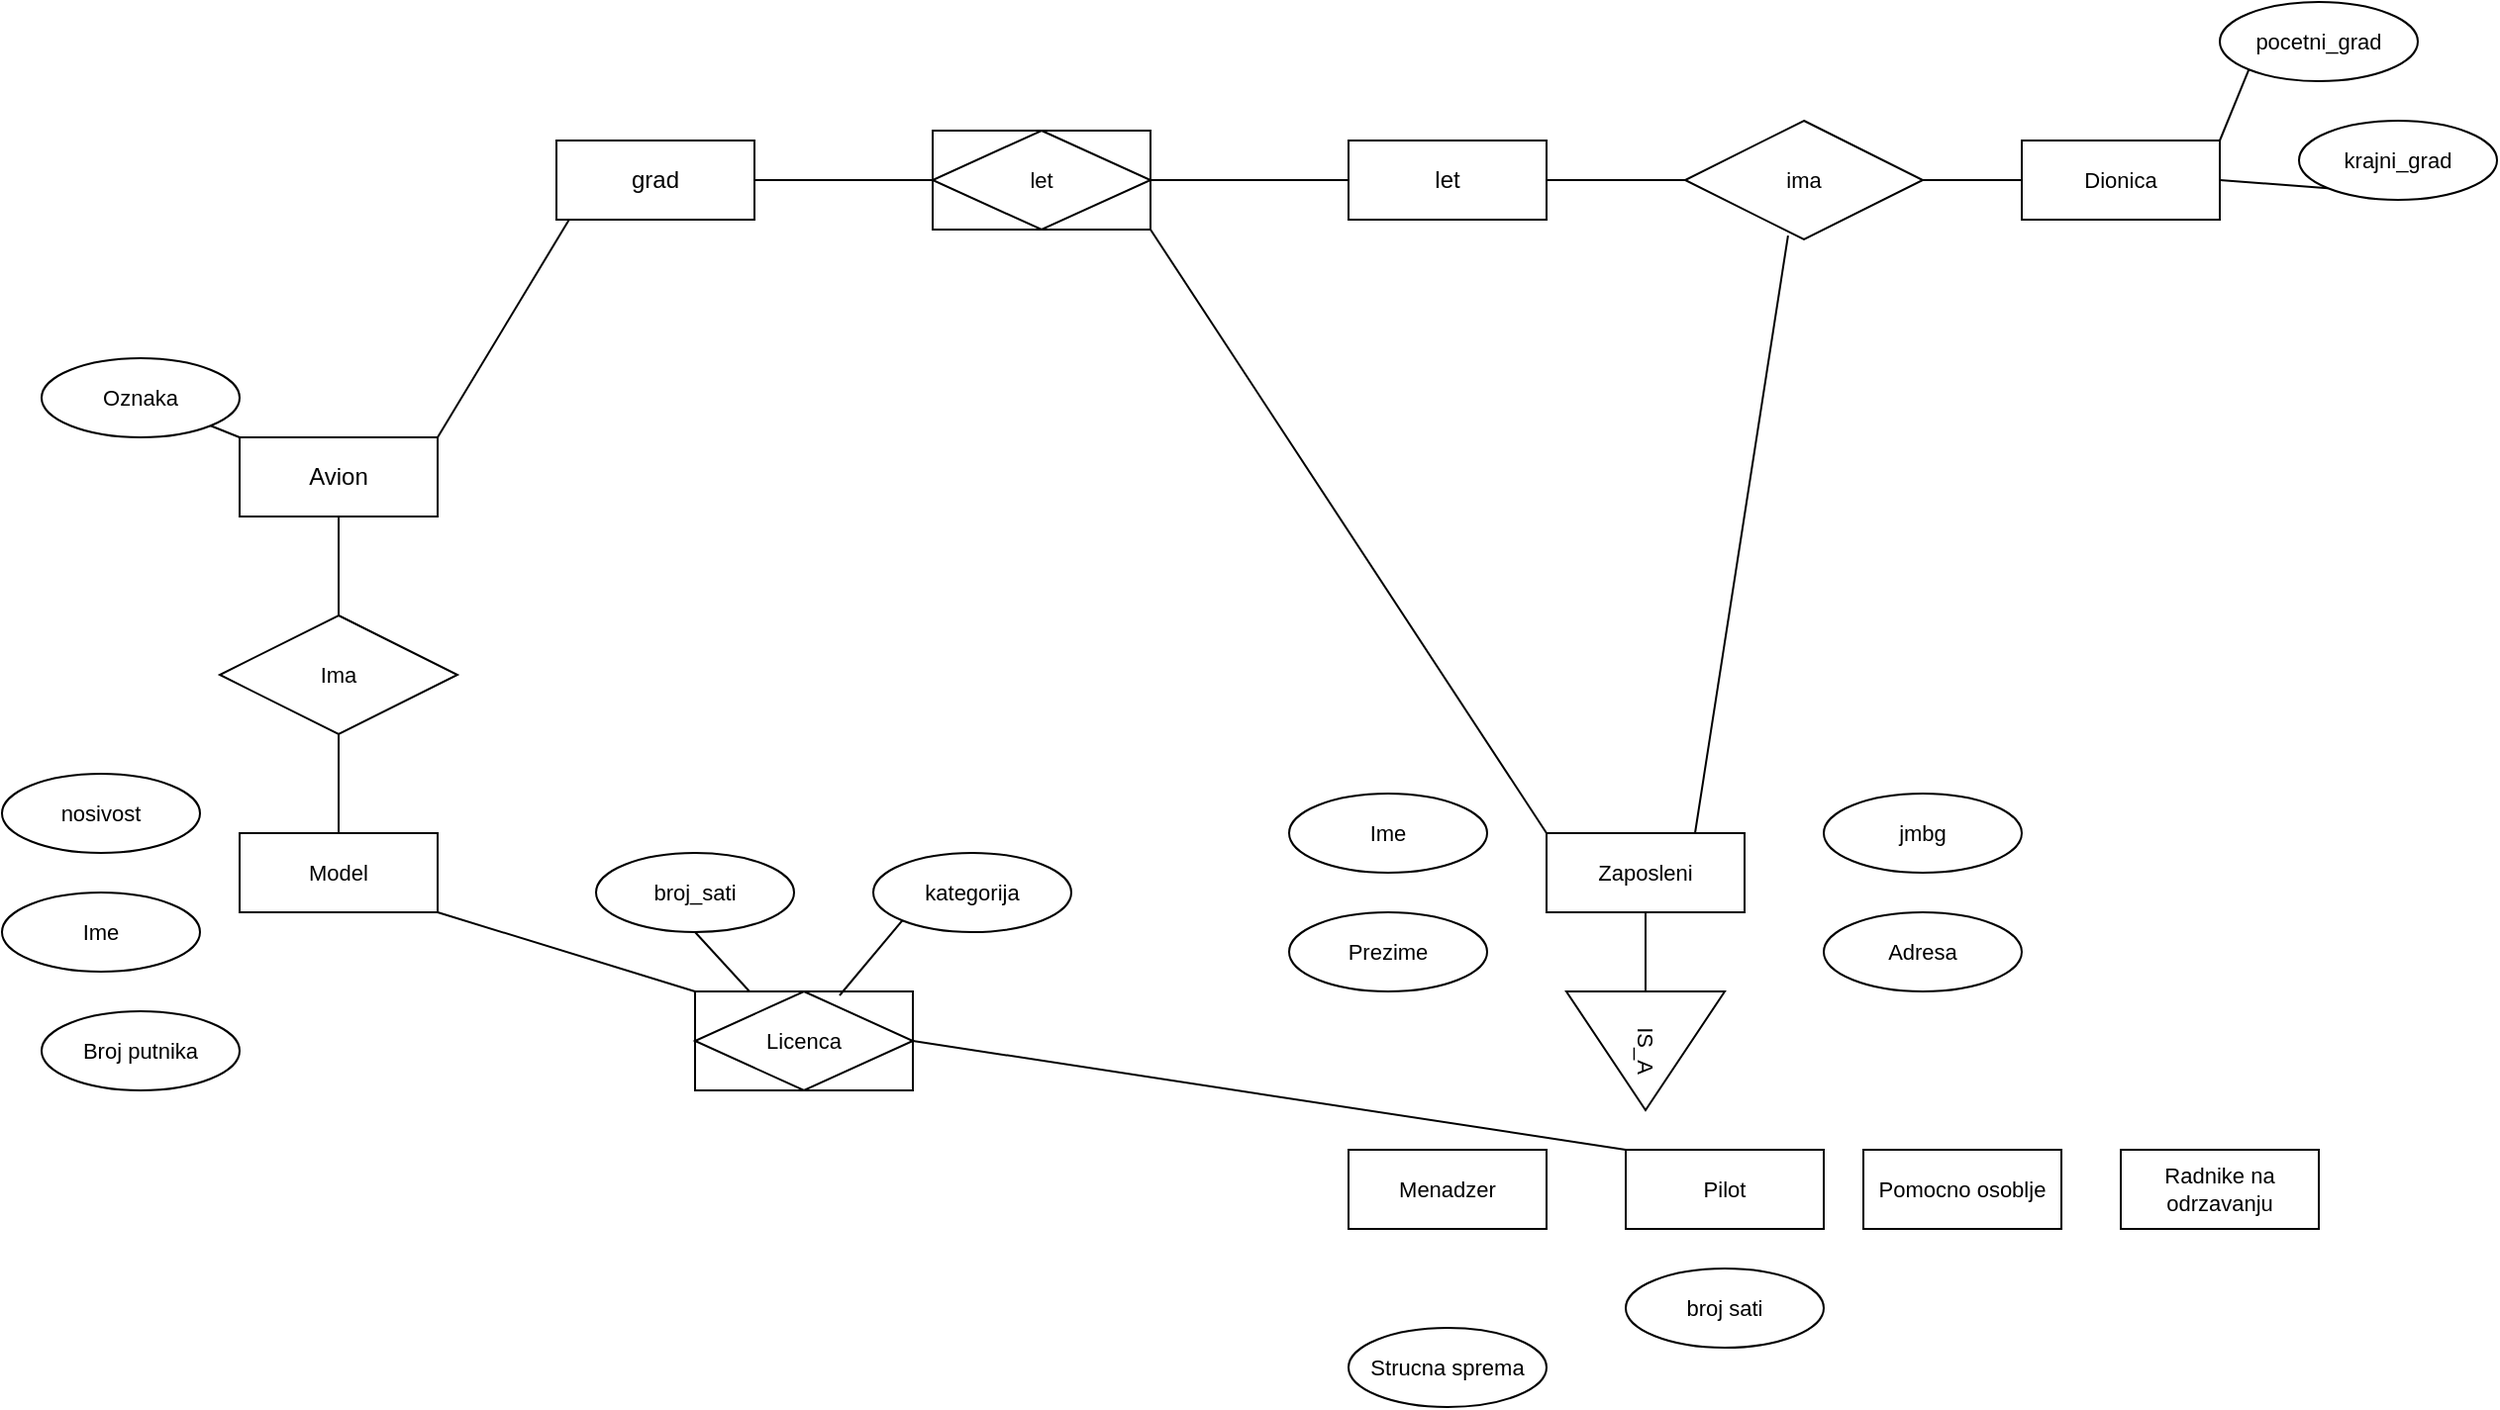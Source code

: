 <mxfile version="20.8.8" type="github">
  <diagram name="Page-1" id="-M_uNK5rN6GhEuXcht4a">
    <mxGraphModel dx="2284" dy="1921" grid="1" gridSize="10" guides="1" tooltips="1" connect="1" arrows="1" fold="1" page="1" pageScale="1" pageWidth="850" pageHeight="1100" math="0" shadow="0">
      <root>
        <mxCell id="0" />
        <mxCell id="1" parent="0" />
        <mxCell id="rFCLsrt8F1_oHLS2VPp5-3" style="edgeStyle=none;shape=connector;rounded=0;orthogonalLoop=1;jettySize=auto;html=1;exitX=1;exitY=0;exitDx=0;exitDy=0;entryX=0.07;entryY=0.975;entryDx=0;entryDy=0;entryPerimeter=0;labelBackgroundColor=default;strokeColor=default;fontFamily=Helvetica;fontSize=11;fontColor=default;endArrow=none;" edge="1" parent="1" source="MHk7TzPafF4EgfAT-jyR-1" target="rFCLsrt8F1_oHLS2VPp5-1">
          <mxGeometry relative="1" as="geometry" />
        </mxCell>
        <mxCell id="MHk7TzPafF4EgfAT-jyR-1" value="Avion" style="whiteSpace=wrap;html=1;align=center;" parent="1" vertex="1">
          <mxGeometry x="-40" y="150" width="100" height="40" as="geometry" />
        </mxCell>
        <mxCell id="MHk7TzPafF4EgfAT-jyR-7" style="edgeStyle=none;shape=connector;rounded=0;orthogonalLoop=1;jettySize=auto;html=1;exitX=1;exitY=1;exitDx=0;exitDy=0;entryX=0;entryY=0;entryDx=0;entryDy=0;labelBackgroundColor=default;strokeColor=default;fontFamily=Helvetica;fontSize=11;fontColor=default;endArrow=none;" parent="1" source="MHk7TzPafF4EgfAT-jyR-5" target="MHk7TzPafF4EgfAT-jyR-1" edge="1">
          <mxGeometry relative="1" as="geometry" />
        </mxCell>
        <mxCell id="MHk7TzPafF4EgfAT-jyR-5" value="&lt;div&gt;Oznaka&lt;/div&gt;" style="ellipse;whiteSpace=wrap;html=1;align=center;fontFamily=Helvetica;fontSize=11;fontColor=default;" parent="1" vertex="1">
          <mxGeometry x="-140" y="110" width="100" height="40" as="geometry" />
        </mxCell>
        <mxCell id="rFCLsrt8F1_oHLS2VPp5-9" style="edgeStyle=none;shape=connector;rounded=0;orthogonalLoop=1;jettySize=auto;html=1;exitX=1;exitY=1;exitDx=0;exitDy=0;entryX=0;entryY=0;entryDx=0;entryDy=0;labelBackgroundColor=default;strokeColor=default;fontFamily=Helvetica;fontSize=11;fontColor=default;endArrow=none;" edge="1" parent="1" source="MHk7TzPafF4EgfAT-jyR-8" target="rFCLsrt8F1_oHLS2VPp5-8">
          <mxGeometry relative="1" as="geometry" />
        </mxCell>
        <mxCell id="MHk7TzPafF4EgfAT-jyR-8" value="Model" style="whiteSpace=wrap;html=1;align=center;fontFamily=Helvetica;fontSize=11;fontColor=default;" parent="1" vertex="1">
          <mxGeometry x="-40" y="350" width="100" height="40" as="geometry" />
        </mxCell>
        <mxCell id="MHk7TzPafF4EgfAT-jyR-10" style="edgeStyle=none;shape=connector;rounded=0;orthogonalLoop=1;jettySize=auto;html=1;exitX=0.5;exitY=1;exitDx=0;exitDy=0;entryX=0.5;entryY=0;entryDx=0;entryDy=0;labelBackgroundColor=default;strokeColor=default;fontFamily=Helvetica;fontSize=11;fontColor=default;endArrow=none;" parent="1" source="MHk7TzPafF4EgfAT-jyR-9" target="MHk7TzPafF4EgfAT-jyR-8" edge="1">
          <mxGeometry relative="1" as="geometry" />
        </mxCell>
        <mxCell id="MHk7TzPafF4EgfAT-jyR-11" style="edgeStyle=none;shape=connector;rounded=0;orthogonalLoop=1;jettySize=auto;html=1;exitX=0.5;exitY=0;exitDx=0;exitDy=0;entryX=0.5;entryY=1;entryDx=0;entryDy=0;labelBackgroundColor=default;strokeColor=default;fontFamily=Helvetica;fontSize=11;fontColor=default;endArrow=none;" parent="1" source="MHk7TzPafF4EgfAT-jyR-9" target="MHk7TzPafF4EgfAT-jyR-1" edge="1">
          <mxGeometry relative="1" as="geometry" />
        </mxCell>
        <mxCell id="MHk7TzPafF4EgfAT-jyR-9" value="Ima" style="shape=rhombus;perimeter=rhombusPerimeter;whiteSpace=wrap;html=1;align=center;fontFamily=Helvetica;fontSize=11;fontColor=default;" parent="1" vertex="1">
          <mxGeometry x="-50" y="240" width="120" height="60" as="geometry" />
        </mxCell>
        <mxCell id="MHk7TzPafF4EgfAT-jyR-12" value="Ime" style="ellipse;whiteSpace=wrap;html=1;align=center;fontFamily=Helvetica;fontSize=11;fontColor=default;" parent="1" vertex="1">
          <mxGeometry x="-160" y="380" width="100" height="40" as="geometry" />
        </mxCell>
        <mxCell id="MHk7TzPafF4EgfAT-jyR-13" value="nosivost" style="ellipse;whiteSpace=wrap;html=1;align=center;fontFamily=Helvetica;fontSize=11;fontColor=default;" parent="1" vertex="1">
          <mxGeometry x="-160" y="320" width="100" height="40" as="geometry" />
        </mxCell>
        <mxCell id="MHk7TzPafF4EgfAT-jyR-14" value="Broj putnika" style="ellipse;whiteSpace=wrap;html=1;align=center;fontFamily=Helvetica;fontSize=11;fontColor=default;" parent="1" vertex="1">
          <mxGeometry x="-140" y="440" width="100" height="40" as="geometry" />
        </mxCell>
        <mxCell id="MHk7TzPafF4EgfAT-jyR-17" style="edgeStyle=none;shape=connector;rounded=0;orthogonalLoop=1;jettySize=auto;html=1;exitX=0.5;exitY=1;exitDx=0;exitDy=0;entryX=0;entryY=0.5;entryDx=0;entryDy=0;labelBackgroundColor=default;strokeColor=default;fontFamily=Helvetica;fontSize=11;fontColor=default;endArrow=none;" parent="1" source="MHk7TzPafF4EgfAT-jyR-15" target="MHk7TzPafF4EgfAT-jyR-16" edge="1">
          <mxGeometry relative="1" as="geometry" />
        </mxCell>
        <mxCell id="rFCLsrt8F1_oHLS2VPp5-7" style="edgeStyle=none;shape=connector;rounded=0;orthogonalLoop=1;jettySize=auto;html=1;exitX=0;exitY=0;exitDx=0;exitDy=0;entryX=1;entryY=1;entryDx=0;entryDy=0;labelBackgroundColor=default;strokeColor=default;fontFamily=Helvetica;fontSize=11;fontColor=default;endArrow=none;" edge="1" parent="1" source="MHk7TzPafF4EgfAT-jyR-15" target="rFCLsrt8F1_oHLS2VPp5-4">
          <mxGeometry relative="1" as="geometry" />
        </mxCell>
        <mxCell id="rFCLsrt8F1_oHLS2VPp5-23" style="edgeStyle=none;shape=connector;rounded=0;orthogonalLoop=1;jettySize=auto;html=1;exitX=0.75;exitY=0;exitDx=0;exitDy=0;entryX=0.433;entryY=0.967;entryDx=0;entryDy=0;entryPerimeter=0;labelBackgroundColor=default;strokeColor=default;fontFamily=Helvetica;fontSize=11;fontColor=default;endArrow=none;" edge="1" parent="1" source="MHk7TzPafF4EgfAT-jyR-15" target="rFCLsrt8F1_oHLS2VPp5-22">
          <mxGeometry relative="1" as="geometry" />
        </mxCell>
        <mxCell id="MHk7TzPafF4EgfAT-jyR-15" value="Zaposleni" style="whiteSpace=wrap;html=1;align=center;fontFamily=Helvetica;fontSize=11;fontColor=default;" parent="1" vertex="1">
          <mxGeometry x="620" y="350" width="100" height="40" as="geometry" />
        </mxCell>
        <mxCell id="MHk7TzPafF4EgfAT-jyR-16" value="IS_A" style="triangle;whiteSpace=wrap;html=1;fontFamily=Helvetica;fontSize=11;fontColor=default;rotation=90;" parent="1" vertex="1">
          <mxGeometry x="640" y="420" width="60" height="80" as="geometry" />
        </mxCell>
        <mxCell id="MHk7TzPafF4EgfAT-jyR-18" value="Menadzer" style="whiteSpace=wrap;html=1;align=center;fontFamily=Helvetica;fontSize=11;fontColor=default;" parent="1" vertex="1">
          <mxGeometry x="520" y="510" width="100" height="40" as="geometry" />
        </mxCell>
        <mxCell id="MHk7TzPafF4EgfAT-jyR-19" value="Pilot" style="whiteSpace=wrap;html=1;align=center;fontFamily=Helvetica;fontSize=11;fontColor=default;" parent="1" vertex="1">
          <mxGeometry x="660" y="510" width="100" height="40" as="geometry" />
        </mxCell>
        <mxCell id="MHk7TzPafF4EgfAT-jyR-20" value="Pomocno osoblje" style="whiteSpace=wrap;html=1;align=center;fontFamily=Helvetica;fontSize=11;fontColor=default;" parent="1" vertex="1">
          <mxGeometry x="780" y="510" width="100" height="40" as="geometry" />
        </mxCell>
        <mxCell id="MHk7TzPafF4EgfAT-jyR-21" value="Radnike na odrzavanju" style="whiteSpace=wrap;html=1;align=center;fontFamily=Helvetica;fontSize=11;fontColor=default;" parent="1" vertex="1">
          <mxGeometry x="910" y="510" width="100" height="40" as="geometry" />
        </mxCell>
        <mxCell id="MHk7TzPafF4EgfAT-jyR-22" value="Ime" style="ellipse;whiteSpace=wrap;html=1;align=center;fontFamily=Helvetica;fontSize=11;fontColor=default;" parent="1" vertex="1">
          <mxGeometry x="490" y="330" width="100" height="40" as="geometry" />
        </mxCell>
        <mxCell id="MHk7TzPafF4EgfAT-jyR-23" value="Prezime" style="ellipse;whiteSpace=wrap;html=1;align=center;fontFamily=Helvetica;fontSize=11;fontColor=default;" parent="1" vertex="1">
          <mxGeometry x="490" y="390" width="100" height="40" as="geometry" />
        </mxCell>
        <mxCell id="MHk7TzPafF4EgfAT-jyR-24" value="jmbg" style="ellipse;whiteSpace=wrap;html=1;align=center;fontFamily=Helvetica;fontSize=11;fontColor=default;" parent="1" vertex="1">
          <mxGeometry x="760" y="330" width="100" height="40" as="geometry" />
        </mxCell>
        <mxCell id="MHk7TzPafF4EgfAT-jyR-25" value="Adresa" style="ellipse;whiteSpace=wrap;html=1;align=center;fontFamily=Helvetica;fontSize=11;fontColor=default;" parent="1" vertex="1">
          <mxGeometry x="760" y="390" width="100" height="40" as="geometry" />
        </mxCell>
        <mxCell id="MHk7TzPafF4EgfAT-jyR-26" value="Strucna sprema" style="ellipse;whiteSpace=wrap;html=1;align=center;fontFamily=Helvetica;fontSize=11;fontColor=default;" parent="1" vertex="1">
          <mxGeometry x="520" y="600" width="100" height="40" as="geometry" />
        </mxCell>
        <mxCell id="MHk7TzPafF4EgfAT-jyR-27" value="broj sati" style="ellipse;whiteSpace=wrap;html=1;align=center;fontFamily=Helvetica;fontSize=11;fontColor=default;" parent="1" vertex="1">
          <mxGeometry x="660" y="570" width="100" height="40" as="geometry" />
        </mxCell>
        <mxCell id="rFCLsrt8F1_oHLS2VPp5-1" value="grad" style="whiteSpace=wrap;html=1;align=center;" vertex="1" parent="1">
          <mxGeometry x="120" width="100" height="40" as="geometry" />
        </mxCell>
        <mxCell id="rFCLsrt8F1_oHLS2VPp5-19" style="edgeStyle=none;shape=connector;rounded=0;orthogonalLoop=1;jettySize=auto;html=1;exitX=1;exitY=0.5;exitDx=0;exitDy=0;labelBackgroundColor=default;strokeColor=default;fontFamily=Helvetica;fontSize=11;fontColor=default;endArrow=none;" edge="1" parent="1" source="rFCLsrt8F1_oHLS2VPp5-2">
          <mxGeometry relative="1" as="geometry">
            <mxPoint x="690" y="20" as="targetPoint" />
          </mxGeometry>
        </mxCell>
        <mxCell id="rFCLsrt8F1_oHLS2VPp5-2" value="let" style="whiteSpace=wrap;html=1;align=center;" vertex="1" parent="1">
          <mxGeometry x="520" width="100" height="40" as="geometry" />
        </mxCell>
        <mxCell id="rFCLsrt8F1_oHLS2VPp5-5" style="edgeStyle=none;shape=connector;rounded=0;orthogonalLoop=1;jettySize=auto;html=1;exitX=1;exitY=0.5;exitDx=0;exitDy=0;entryX=0;entryY=0.5;entryDx=0;entryDy=0;labelBackgroundColor=default;strokeColor=default;fontFamily=Helvetica;fontSize=11;fontColor=default;endArrow=none;" edge="1" parent="1" source="rFCLsrt8F1_oHLS2VPp5-4" target="rFCLsrt8F1_oHLS2VPp5-2">
          <mxGeometry relative="1" as="geometry" />
        </mxCell>
        <mxCell id="rFCLsrt8F1_oHLS2VPp5-6" style="edgeStyle=none;shape=connector;rounded=0;orthogonalLoop=1;jettySize=auto;html=1;exitX=0;exitY=0.5;exitDx=0;exitDy=0;entryX=1;entryY=0.5;entryDx=0;entryDy=0;labelBackgroundColor=default;strokeColor=default;fontFamily=Helvetica;fontSize=11;fontColor=default;endArrow=none;" edge="1" parent="1" source="rFCLsrt8F1_oHLS2VPp5-4" target="rFCLsrt8F1_oHLS2VPp5-1">
          <mxGeometry relative="1" as="geometry" />
        </mxCell>
        <mxCell id="rFCLsrt8F1_oHLS2VPp5-4" value="let" style="shape=associativeEntity;whiteSpace=wrap;html=1;align=center;fontFamily=Helvetica;fontSize=11;fontColor=default;" vertex="1" parent="1">
          <mxGeometry x="310" y="-5" width="110" height="50" as="geometry" />
        </mxCell>
        <mxCell id="rFCLsrt8F1_oHLS2VPp5-10" style="edgeStyle=none;shape=connector;rounded=0;orthogonalLoop=1;jettySize=auto;html=1;exitX=1;exitY=0.5;exitDx=0;exitDy=0;entryX=0;entryY=0;entryDx=0;entryDy=0;labelBackgroundColor=default;strokeColor=default;fontFamily=Helvetica;fontSize=11;fontColor=default;endArrow=none;" edge="1" parent="1" source="rFCLsrt8F1_oHLS2VPp5-8" target="MHk7TzPafF4EgfAT-jyR-19">
          <mxGeometry relative="1" as="geometry" />
        </mxCell>
        <mxCell id="rFCLsrt8F1_oHLS2VPp5-8" value="Licenca" style="shape=associativeEntity;whiteSpace=wrap;html=1;align=center;fontFamily=Helvetica;fontSize=11;fontColor=default;" vertex="1" parent="1">
          <mxGeometry x="190" y="430" width="110" height="50" as="geometry" />
        </mxCell>
        <mxCell id="rFCLsrt8F1_oHLS2VPp5-13" style="edgeStyle=none;shape=connector;rounded=0;orthogonalLoop=1;jettySize=auto;html=1;exitX=0.5;exitY=1;exitDx=0;exitDy=0;entryX=0.25;entryY=0;entryDx=0;entryDy=0;labelBackgroundColor=default;strokeColor=default;fontFamily=Helvetica;fontSize=11;fontColor=default;endArrow=none;" edge="1" parent="1" source="rFCLsrt8F1_oHLS2VPp5-11" target="rFCLsrt8F1_oHLS2VPp5-8">
          <mxGeometry relative="1" as="geometry" />
        </mxCell>
        <mxCell id="rFCLsrt8F1_oHLS2VPp5-11" value="broj_sati" style="ellipse;whiteSpace=wrap;html=1;align=center;fontFamily=Helvetica;fontSize=11;fontColor=default;" vertex="1" parent="1">
          <mxGeometry x="140" y="360" width="100" height="40" as="geometry" />
        </mxCell>
        <mxCell id="rFCLsrt8F1_oHLS2VPp5-14" style="edgeStyle=none;shape=connector;rounded=0;orthogonalLoop=1;jettySize=auto;html=1;exitX=0;exitY=1;exitDx=0;exitDy=0;labelBackgroundColor=default;strokeColor=default;fontFamily=Helvetica;fontSize=11;fontColor=default;endArrow=none;" edge="1" parent="1" source="rFCLsrt8F1_oHLS2VPp5-12">
          <mxGeometry relative="1" as="geometry">
            <mxPoint x="263" y="432" as="targetPoint" />
          </mxGeometry>
        </mxCell>
        <mxCell id="rFCLsrt8F1_oHLS2VPp5-12" value="kategorija" style="ellipse;whiteSpace=wrap;html=1;align=center;fontFamily=Helvetica;fontSize=11;fontColor=default;" vertex="1" parent="1">
          <mxGeometry x="280" y="360" width="100" height="40" as="geometry" />
        </mxCell>
        <mxCell id="rFCLsrt8F1_oHLS2VPp5-15" value="Dionica" style="whiteSpace=wrap;html=1;align=center;fontFamily=Helvetica;fontSize=11;fontColor=default;" vertex="1" parent="1">
          <mxGeometry x="860" width="100" height="40" as="geometry" />
        </mxCell>
        <mxCell id="rFCLsrt8F1_oHLS2VPp5-25" style="edgeStyle=none;shape=connector;rounded=0;orthogonalLoop=1;jettySize=auto;html=1;exitX=0;exitY=1;exitDx=0;exitDy=0;entryX=1;entryY=0;entryDx=0;entryDy=0;labelBackgroundColor=default;strokeColor=default;fontFamily=Helvetica;fontSize=11;fontColor=default;endArrow=none;" edge="1" parent="1" source="rFCLsrt8F1_oHLS2VPp5-16" target="rFCLsrt8F1_oHLS2VPp5-15">
          <mxGeometry relative="1" as="geometry" />
        </mxCell>
        <mxCell id="rFCLsrt8F1_oHLS2VPp5-16" value="pocetni_grad" style="ellipse;whiteSpace=wrap;html=1;align=center;fontFamily=Helvetica;fontSize=11;fontColor=default;" vertex="1" parent="1">
          <mxGeometry x="960" y="-70" width="100" height="40" as="geometry" />
        </mxCell>
        <mxCell id="rFCLsrt8F1_oHLS2VPp5-24" style="edgeStyle=none;shape=connector;rounded=0;orthogonalLoop=1;jettySize=auto;html=1;exitX=0;exitY=1;exitDx=0;exitDy=0;entryX=1;entryY=0.5;entryDx=0;entryDy=0;labelBackgroundColor=default;strokeColor=default;fontFamily=Helvetica;fontSize=11;fontColor=default;endArrow=none;" edge="1" parent="1" source="rFCLsrt8F1_oHLS2VPp5-17" target="rFCLsrt8F1_oHLS2VPp5-15">
          <mxGeometry relative="1" as="geometry" />
        </mxCell>
        <mxCell id="rFCLsrt8F1_oHLS2VPp5-17" value="krajni_grad" style="ellipse;whiteSpace=wrap;html=1;align=center;fontFamily=Helvetica;fontSize=11;fontColor=default;" vertex="1" parent="1">
          <mxGeometry x="1000" y="-10" width="100" height="40" as="geometry" />
        </mxCell>
        <mxCell id="rFCLsrt8F1_oHLS2VPp5-21" style="edgeStyle=none;shape=connector;rounded=0;orthogonalLoop=1;jettySize=auto;html=1;exitX=1;exitY=0.5;exitDx=0;exitDy=0;entryX=0;entryY=0.5;entryDx=0;entryDy=0;labelBackgroundColor=default;strokeColor=default;fontFamily=Helvetica;fontSize=11;fontColor=default;endArrow=none;" edge="1" parent="1" target="rFCLsrt8F1_oHLS2VPp5-15">
          <mxGeometry relative="1" as="geometry">
            <mxPoint x="810" y="20" as="sourcePoint" />
          </mxGeometry>
        </mxCell>
        <mxCell id="rFCLsrt8F1_oHLS2VPp5-22" value="ima" style="shape=rhombus;perimeter=rhombusPerimeter;whiteSpace=wrap;html=1;align=center;fontFamily=Helvetica;fontSize=11;fontColor=default;" vertex="1" parent="1">
          <mxGeometry x="690" y="-10" width="120" height="60" as="geometry" />
        </mxCell>
      </root>
    </mxGraphModel>
  </diagram>
</mxfile>
